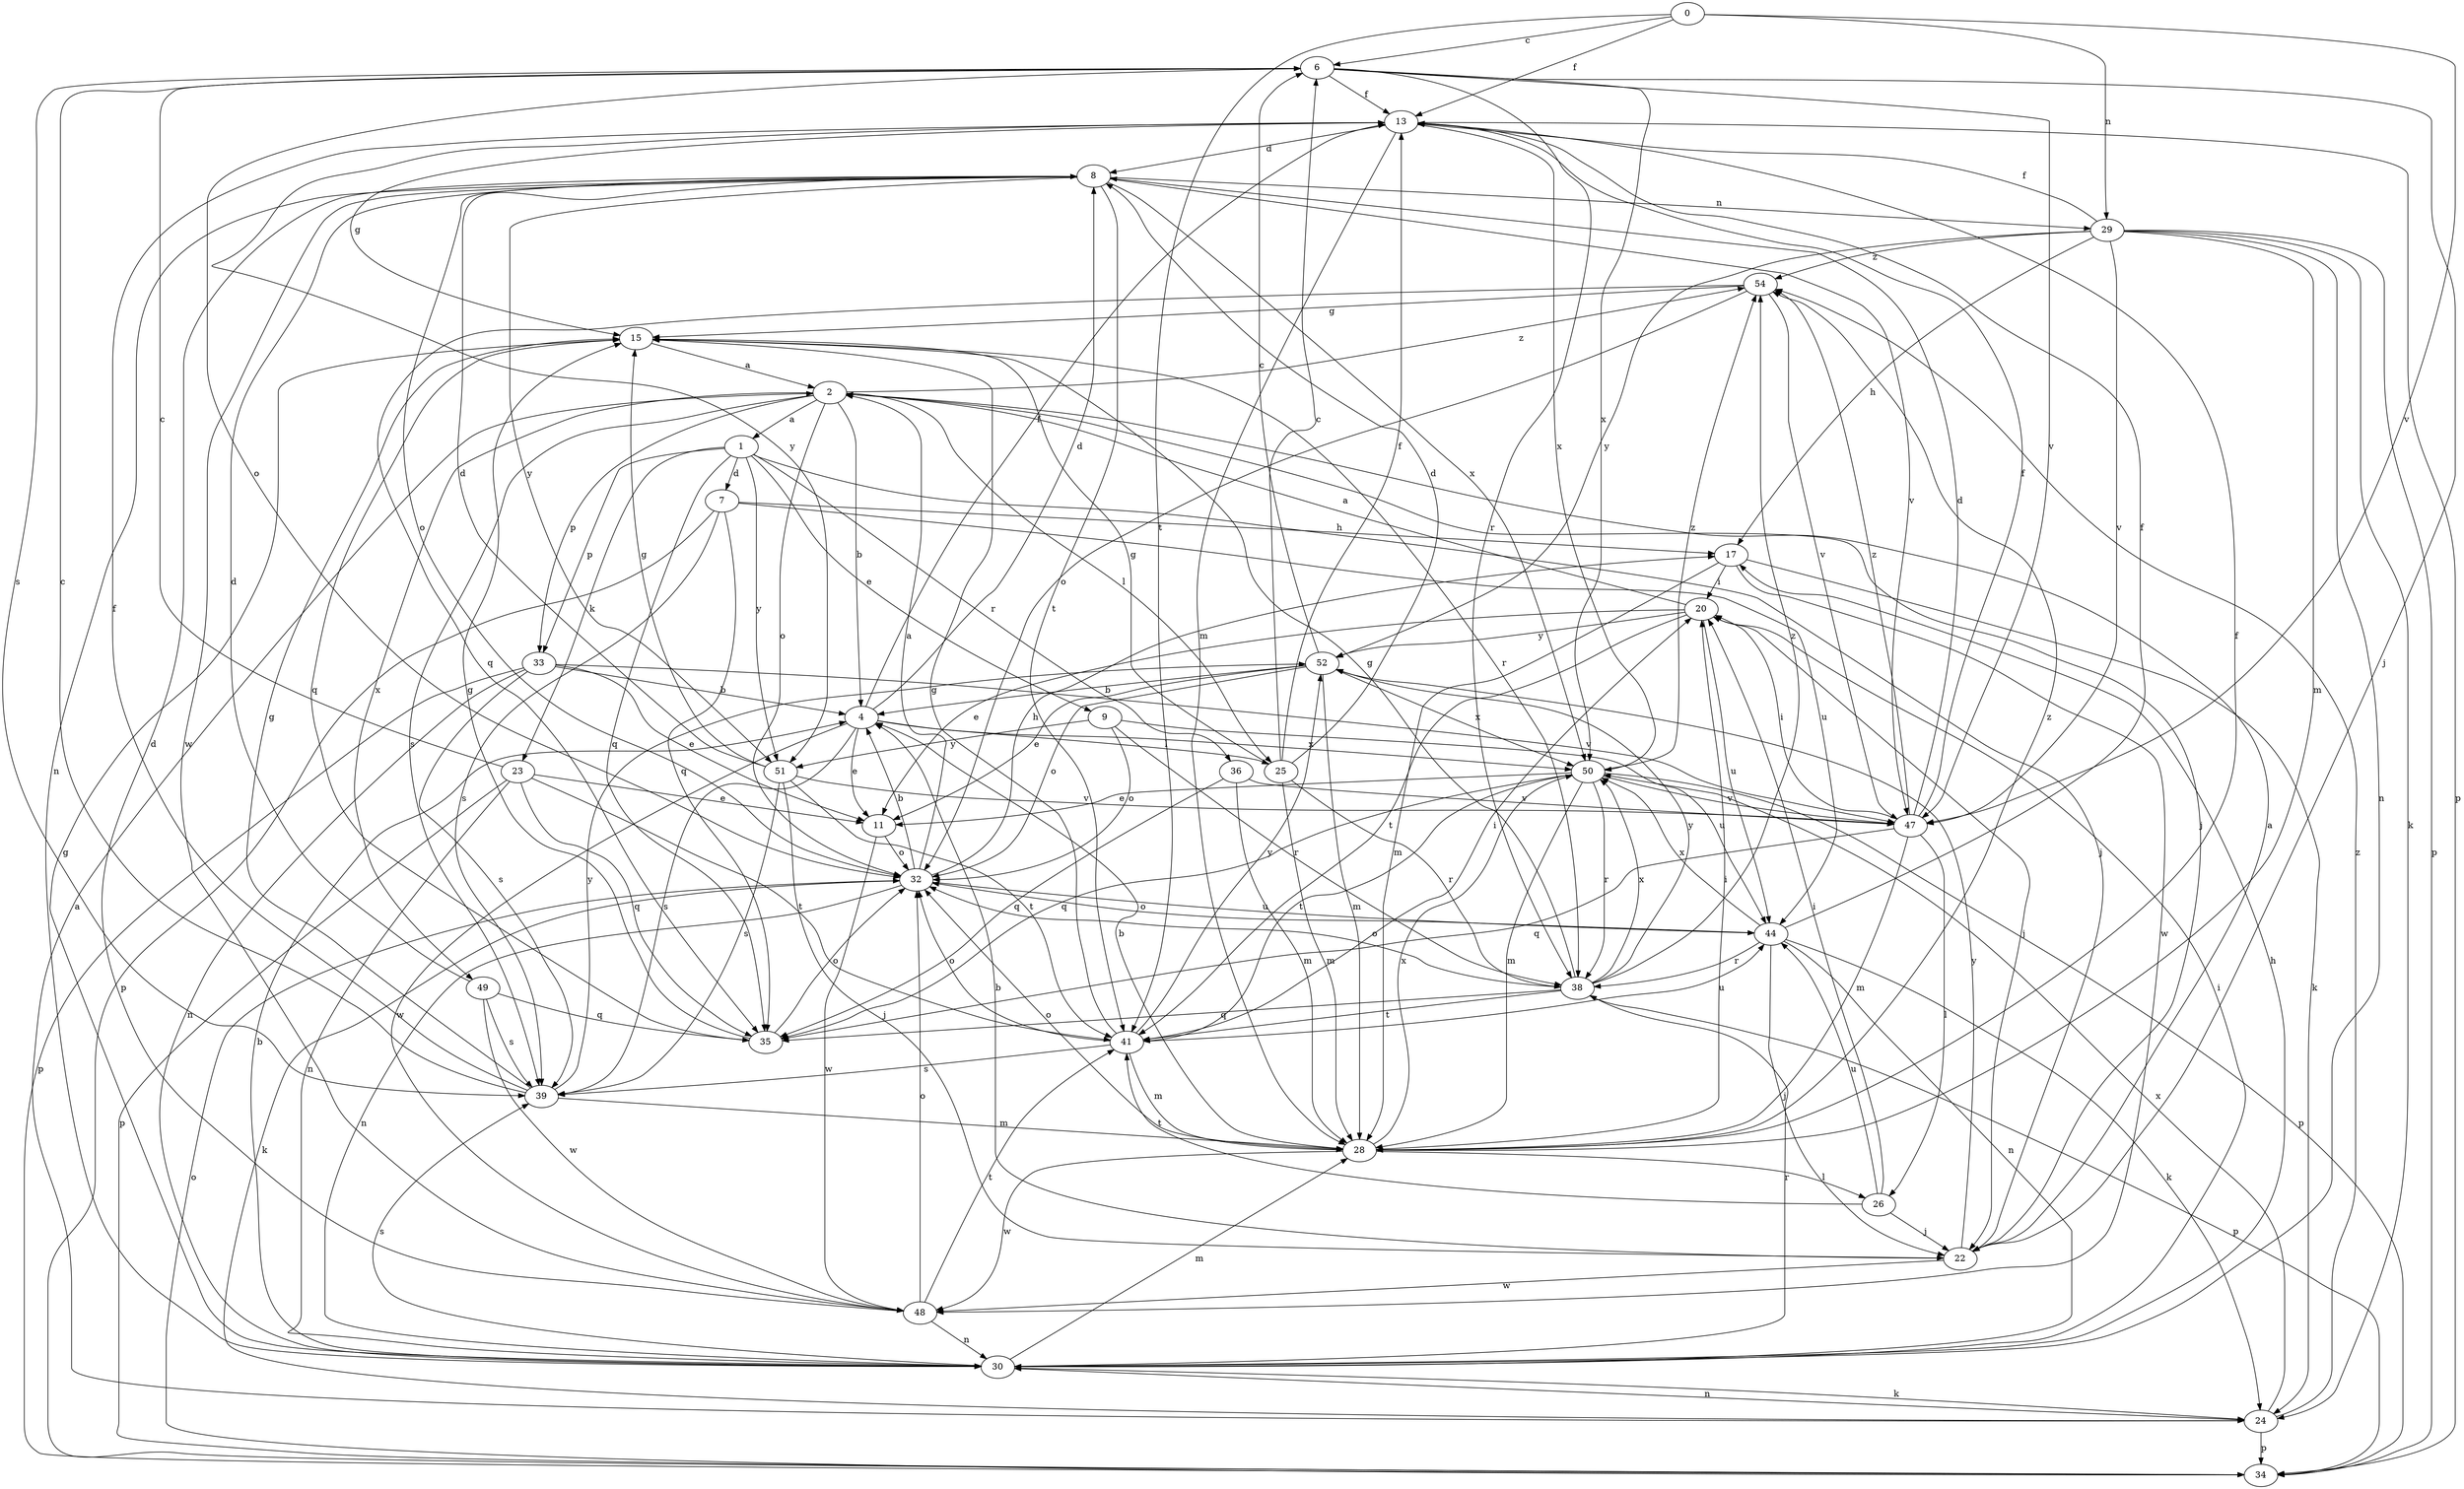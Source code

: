 strict digraph  {
0;
1;
2;
4;
6;
7;
8;
9;
11;
13;
15;
17;
20;
22;
23;
24;
25;
26;
28;
29;
30;
32;
33;
34;
35;
36;
38;
39;
41;
44;
47;
48;
49;
50;
51;
52;
54;
0 -> 6  [label=c];
0 -> 13  [label=f];
0 -> 29  [label=n];
0 -> 41  [label=t];
0 -> 47  [label=v];
1 -> 7  [label=d];
1 -> 9  [label=e];
1 -> 22  [label=j];
1 -> 23  [label=k];
1 -> 33  [label=p];
1 -> 35  [label=q];
1 -> 36  [label=r];
1 -> 51  [label=y];
2 -> 1  [label=a];
2 -> 4  [label=b];
2 -> 22  [label=j];
2 -> 25  [label=l];
2 -> 32  [label=o];
2 -> 33  [label=p];
2 -> 39  [label=s];
2 -> 49  [label=x];
2 -> 54  [label=z];
4 -> 8  [label=d];
4 -> 11  [label=e];
4 -> 13  [label=f];
4 -> 25  [label=l];
4 -> 39  [label=s];
4 -> 48  [label=w];
4 -> 50  [label=x];
6 -> 13  [label=f];
6 -> 22  [label=j];
6 -> 32  [label=o];
6 -> 38  [label=r];
6 -> 39  [label=s];
6 -> 47  [label=v];
6 -> 50  [label=x];
7 -> 17  [label=h];
7 -> 34  [label=p];
7 -> 35  [label=q];
7 -> 39  [label=s];
7 -> 44  [label=u];
8 -> 29  [label=n];
8 -> 30  [label=n];
8 -> 32  [label=o];
8 -> 41  [label=t];
8 -> 47  [label=v];
8 -> 48  [label=w];
8 -> 50  [label=x];
8 -> 51  [label=y];
9 -> 32  [label=o];
9 -> 38  [label=r];
9 -> 44  [label=u];
9 -> 51  [label=y];
11 -> 32  [label=o];
11 -> 48  [label=w];
13 -> 8  [label=d];
13 -> 15  [label=g];
13 -> 28  [label=m];
13 -> 34  [label=p];
13 -> 50  [label=x];
13 -> 51  [label=y];
15 -> 2  [label=a];
15 -> 35  [label=q];
15 -> 38  [label=r];
17 -> 20  [label=i];
17 -> 24  [label=k];
17 -> 28  [label=m];
17 -> 48  [label=w];
20 -> 2  [label=a];
20 -> 11  [label=e];
20 -> 22  [label=j];
20 -> 41  [label=t];
20 -> 44  [label=u];
20 -> 52  [label=y];
22 -> 2  [label=a];
22 -> 4  [label=b];
22 -> 48  [label=w];
22 -> 52  [label=y];
23 -> 6  [label=c];
23 -> 11  [label=e];
23 -> 30  [label=n];
23 -> 34  [label=p];
23 -> 35  [label=q];
23 -> 41  [label=t];
24 -> 2  [label=a];
24 -> 30  [label=n];
24 -> 34  [label=p];
24 -> 50  [label=x];
24 -> 54  [label=z];
25 -> 6  [label=c];
25 -> 8  [label=d];
25 -> 13  [label=f];
25 -> 15  [label=g];
25 -> 28  [label=m];
25 -> 38  [label=r];
26 -> 20  [label=i];
26 -> 22  [label=j];
26 -> 41  [label=t];
26 -> 44  [label=u];
28 -> 4  [label=b];
28 -> 13  [label=f];
28 -> 20  [label=i];
28 -> 26  [label=l];
28 -> 32  [label=o];
28 -> 48  [label=w];
28 -> 50  [label=x];
28 -> 54  [label=z];
29 -> 13  [label=f];
29 -> 17  [label=h];
29 -> 24  [label=k];
29 -> 28  [label=m];
29 -> 30  [label=n];
29 -> 34  [label=p];
29 -> 47  [label=v];
29 -> 52  [label=y];
29 -> 54  [label=z];
30 -> 4  [label=b];
30 -> 15  [label=g];
30 -> 17  [label=h];
30 -> 20  [label=i];
30 -> 24  [label=k];
30 -> 28  [label=m];
30 -> 38  [label=r];
30 -> 39  [label=s];
32 -> 2  [label=a];
32 -> 4  [label=b];
32 -> 17  [label=h];
32 -> 24  [label=k];
32 -> 30  [label=n];
32 -> 44  [label=u];
33 -> 4  [label=b];
33 -> 11  [label=e];
33 -> 30  [label=n];
33 -> 34  [label=p];
33 -> 39  [label=s];
33 -> 47  [label=v];
34 -> 32  [label=o];
35 -> 15  [label=g];
35 -> 32  [label=o];
36 -> 28  [label=m];
36 -> 35  [label=q];
36 -> 47  [label=v];
38 -> 15  [label=g];
38 -> 32  [label=o];
38 -> 34  [label=p];
38 -> 35  [label=q];
38 -> 41  [label=t];
38 -> 50  [label=x];
38 -> 52  [label=y];
38 -> 54  [label=z];
39 -> 6  [label=c];
39 -> 13  [label=f];
39 -> 15  [label=g];
39 -> 28  [label=m];
39 -> 52  [label=y];
41 -> 15  [label=g];
41 -> 20  [label=i];
41 -> 28  [label=m];
41 -> 32  [label=o];
41 -> 39  [label=s];
41 -> 44  [label=u];
41 -> 52  [label=y];
44 -> 13  [label=f];
44 -> 22  [label=j];
44 -> 24  [label=k];
44 -> 30  [label=n];
44 -> 32  [label=o];
44 -> 38  [label=r];
44 -> 50  [label=x];
47 -> 8  [label=d];
47 -> 13  [label=f];
47 -> 20  [label=i];
47 -> 26  [label=l];
47 -> 28  [label=m];
47 -> 35  [label=q];
47 -> 54  [label=z];
48 -> 8  [label=d];
48 -> 30  [label=n];
48 -> 32  [label=o];
48 -> 41  [label=t];
49 -> 8  [label=d];
49 -> 35  [label=q];
49 -> 39  [label=s];
49 -> 48  [label=w];
50 -> 11  [label=e];
50 -> 28  [label=m];
50 -> 34  [label=p];
50 -> 35  [label=q];
50 -> 38  [label=r];
50 -> 41  [label=t];
50 -> 47  [label=v];
50 -> 54  [label=z];
51 -> 8  [label=d];
51 -> 15  [label=g];
51 -> 22  [label=j];
51 -> 39  [label=s];
51 -> 41  [label=t];
51 -> 47  [label=v];
52 -> 4  [label=b];
52 -> 6  [label=c];
52 -> 11  [label=e];
52 -> 28  [label=m];
52 -> 32  [label=o];
52 -> 50  [label=x];
54 -> 15  [label=g];
54 -> 32  [label=o];
54 -> 35  [label=q];
54 -> 47  [label=v];
}
